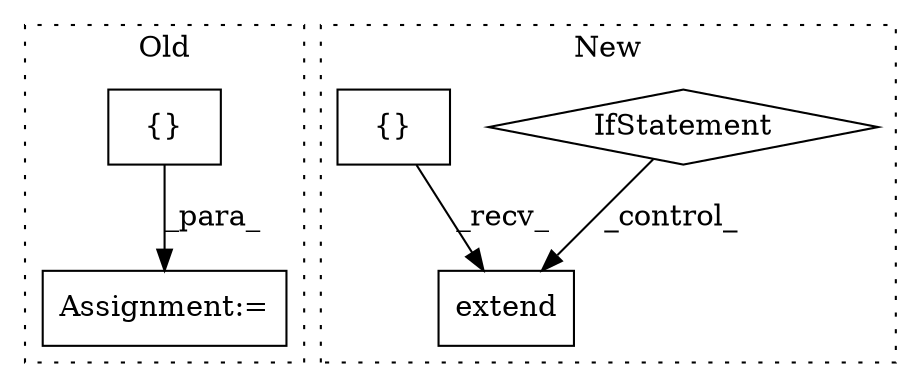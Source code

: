 digraph G {
subgraph cluster0 {
1 [label="{}" a="4" s="4373" l="2" shape="box"];
3 [label="Assignment:=" a="7" s="4349" l="1" shape="box"];
label = "Old";
style="dotted";
}
subgraph cluster1 {
2 [label="extend" a="32" s="4587,4603" l="7,1" shape="box"];
4 [label="IfStatement" a="25" s="4549,4562" l="4,2" shape="diamond"];
5 [label="{}" a="4" s="4340" l="2" shape="box"];
label = "New";
style="dotted";
}
1 -> 3 [label="_para_"];
4 -> 2 [label="_control_"];
5 -> 2 [label="_recv_"];
}